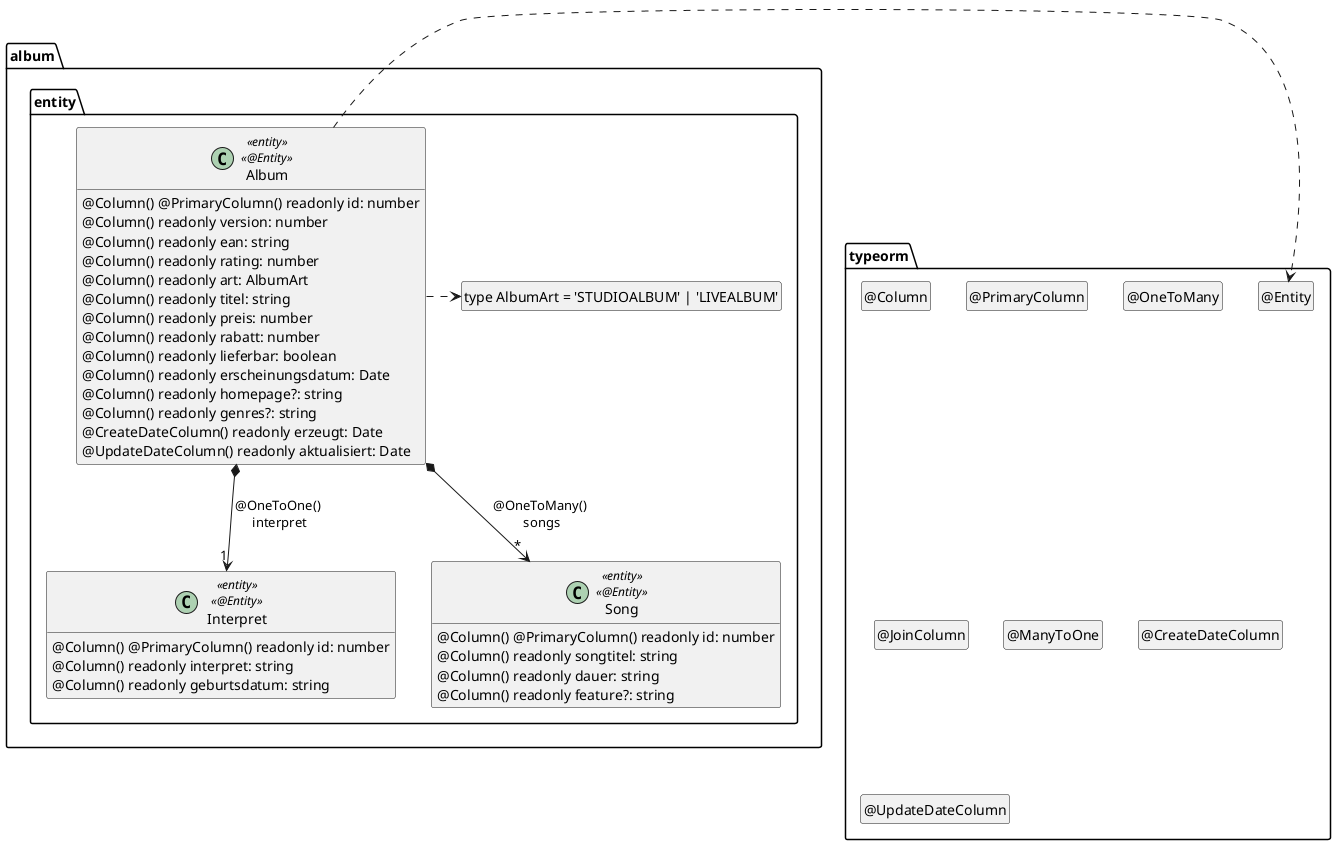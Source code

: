 @startuml Entity

package typeorm {
  class "@Entity" as Entity
  hide Entity circle
  class "@Column" as Column
  hide Column circle
  class "@PrimaryColumn" as PrimaryColumn
  hide PrimaryColumn circle
  class "@OneToMany" as OneToMany
  hide OneToMany circle
  class "@JoinColumn" as JoinColumn
  hide JoinColumn circle
  class "@ManyToOne" as ManyToOne
  hide ManyToOne circle
  class "@CreateDateColumn" as CreateDateColumn
  hide CreateDateColumn circle
  class "@UpdateDateColumn" as UpdateDateColumn
  hide UpdateDateColumn circle
}

package album.entity {
  class "type AlbumArt = 'STUDIOALBUM' | 'LIVEALBUM'" as AlbumArt
  hide AlbumArt circle

  class Album <<entity>> <<@Entity>> {
    @Column() @PrimaryColumn() readonly id: number
    @Column() readonly version: number
    @Column() readonly ean: string
    @Column() readonly rating: number
    @Column() readonly art: AlbumArt
    @Column() readonly titel: string
    @Column() readonly preis: number
    @Column() readonly rabatt: number
    @Column() readonly lieferbar: boolean
    @Column() readonly erscheinungsdatum: Date
    @Column() readonly homepage?: string
    @Column() readonly genres?: string
    @CreateDateColumn() readonly erzeugt: Date
    @UpdateDateColumn() readonly aktualisiert: Date
  }

  class Interpret <<entity>> <<@Entity>> {
    @Column() @PrimaryColumn() readonly id: number
    @Column() readonly interpret: string
    @Column() readonly geburtsdatum: string
  }

  class Song <<entity>> <<@Entity>> {
    @Column() @PrimaryColumn() readonly id: number
    @Column() readonly songtitel: string
    @Column() readonly dauer: string
    @Column() readonly feature?: string
  }

  Album *--> "1" Interpret : @OneToOne() \ninterpret
  Album *--> "*" Song : @OneToMany() \nsongs

  Album .right.> Entity
  Album .right.> AlbumArt
}

hide empty members

@enduml
